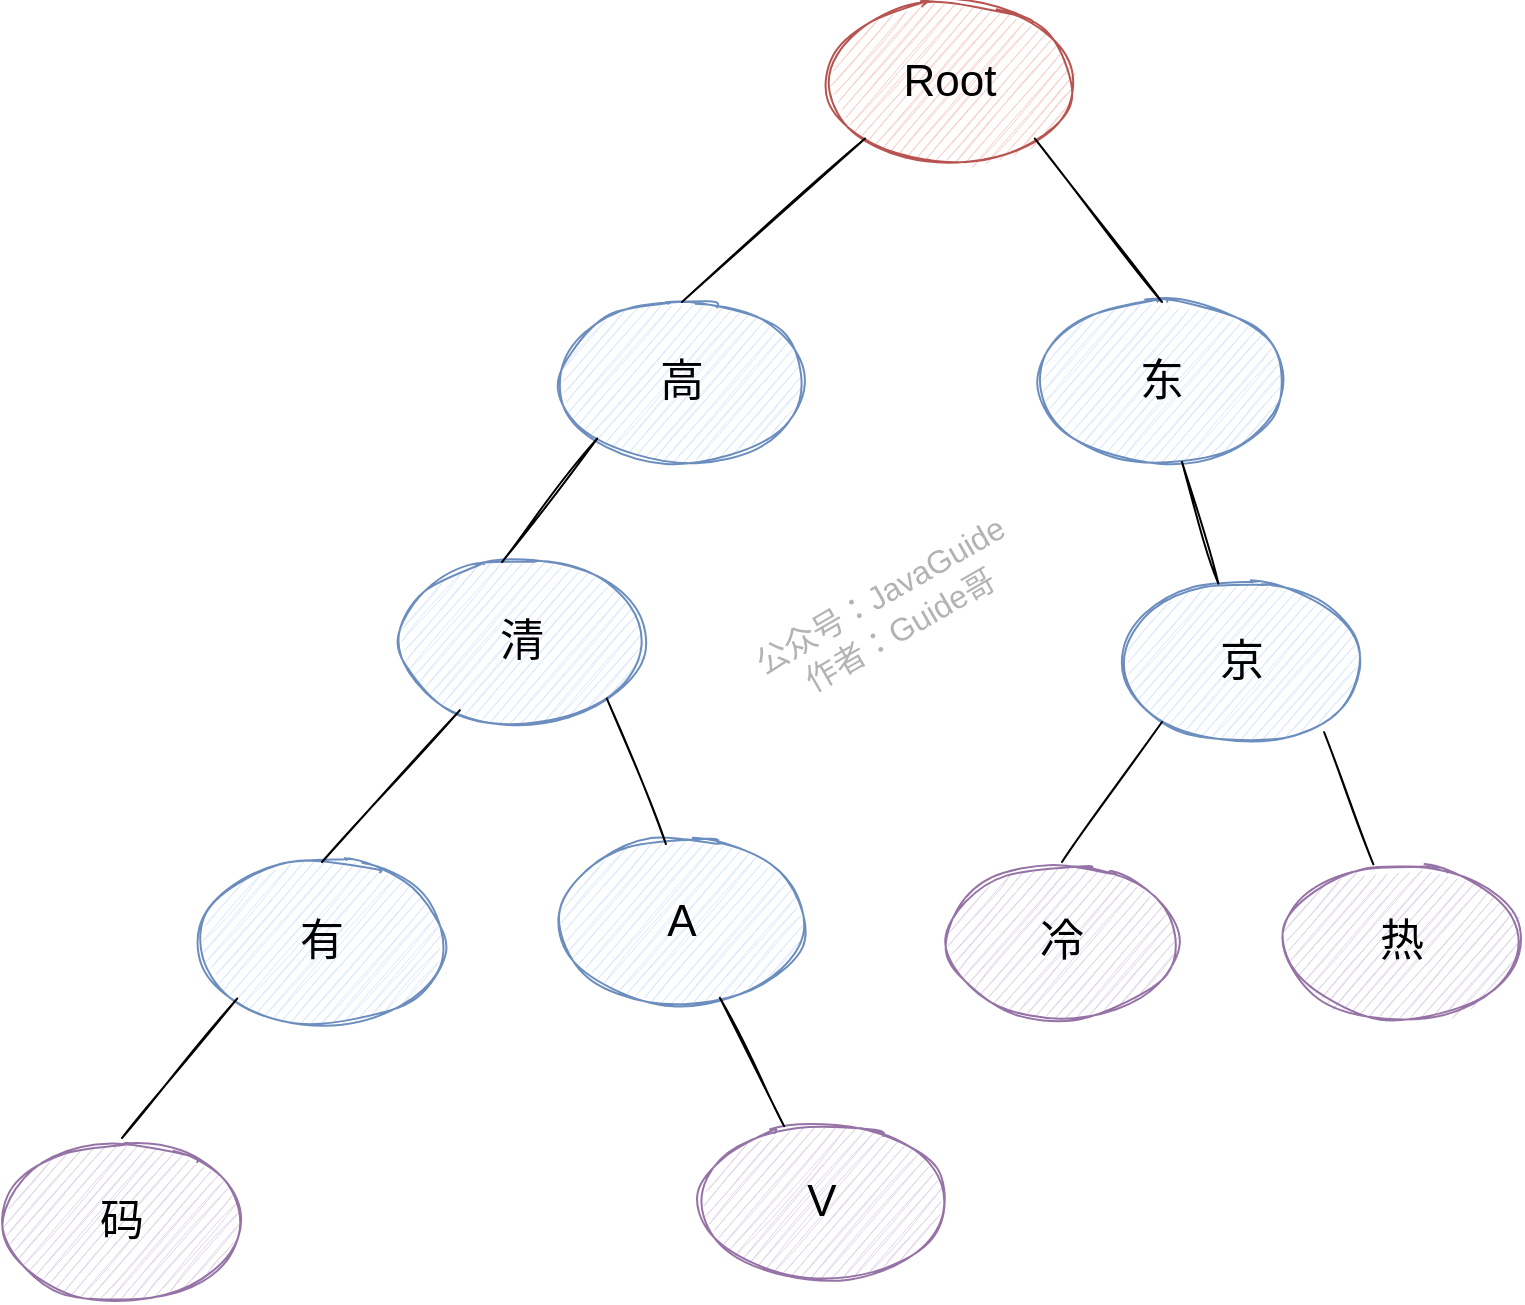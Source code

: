 <mxfile version="13.4.5" type="device"><diagram id="F1ZqUBVQB0ptfqIP5Zs4" name="Page-1"><mxGraphModel dx="1933" dy="997" grid="1" gridSize="10" guides="1" tooltips="1" connect="1" arrows="1" fold="1" page="1" pageScale="1" pageWidth="827" pageHeight="1169" math="0" shadow="0"><root><mxCell id="0"/><mxCell id="1" parent="0"/><mxCell id="cTd8YGojOANdN_w-GwUn-1" value="Root" style="ellipse;whiteSpace=wrap;html=1;fontSize=22;fillColor=#f8cecc;strokeColor=#b85450;shadow=0;sketch=1;" parent="1" vertex="1"><mxGeometry x="294" y="210" width="120" height="80" as="geometry"/></mxCell><mxCell id="cTd8YGojOANdN_w-GwUn-2" value="高" style="ellipse;whiteSpace=wrap;html=1;fontSize=22;fillColor=#dae8fc;strokeColor=#6c8ebf;shadow=0;sketch=1;" parent="1" vertex="1"><mxGeometry x="160" y="360" width="120" height="80" as="geometry"/></mxCell><mxCell id="cTd8YGojOANdN_w-GwUn-3" value="东" style="ellipse;whiteSpace=wrap;html=1;fontSize=22;fillColor=#dae8fc;strokeColor=#6c8ebf;shadow=0;sketch=1;" parent="1" vertex="1"><mxGeometry x="400" y="360" width="120" height="80" as="geometry"/></mxCell><mxCell id="cTd8YGojOANdN_w-GwUn-4" value="清" style="ellipse;whiteSpace=wrap;html=1;fontSize=22;fillColor=#dae8fc;strokeColor=#6c8ebf;shadow=0;sketch=1;" parent="1" vertex="1"><mxGeometry x="80" y="490" width="120" height="80" as="geometry"/></mxCell><mxCell id="cTd8YGojOANdN_w-GwUn-5" value="有" style="ellipse;whiteSpace=wrap;html=1;fontSize=22;fillColor=#dae8fc;strokeColor=#6c8ebf;shadow=0;sketch=1;" parent="1" vertex="1"><mxGeometry x="-20" y="640" width="120" height="80" as="geometry"/></mxCell><mxCell id="cTd8YGojOANdN_w-GwUn-6" value="A" style="ellipse;whiteSpace=wrap;html=1;fontSize=22;fillColor=#dae8fc;strokeColor=#6c8ebf;shadow=0;sketch=1;" parent="1" vertex="1"><mxGeometry x="160" y="630" width="120" height="80" as="geometry"/></mxCell><mxCell id="cTd8YGojOANdN_w-GwUn-9" value="V" style="ellipse;whiteSpace=wrap;html=1;fontSize=22;fillColor=#e1d5e7;strokeColor=#9673a6;shadow=0;sketch=1;" parent="1" vertex="1"><mxGeometry x="230" y="770" width="120" height="80" as="geometry"/></mxCell><mxCell id="cTd8YGojOANdN_w-GwUn-10" value="码" style="ellipse;whiteSpace=wrap;html=1;fontSize=22;fillColor=#e1d5e7;strokeColor=#9673a6;shadow=0;sketch=1;" parent="1" vertex="1"><mxGeometry x="-120" y="780" width="120" height="80" as="geometry"/></mxCell><mxCell id="cTd8YGojOANdN_w-GwUn-11" value="京" style="ellipse;whiteSpace=wrap;html=1;fontSize=22;fillColor=#dae8fc;strokeColor=#6c8ebf;shadow=0;sketch=1;" parent="1" vertex="1"><mxGeometry x="440" y="500" width="120" height="80" as="geometry"/></mxCell><mxCell id="cTd8YGojOANdN_w-GwUn-13" value="" style="endArrow=none;html=1;fontSize=22;entryX=0;entryY=1;entryDx=0;entryDy=0;exitX=0.5;exitY=0;exitDx=0;exitDy=0;shadow=0;sketch=1;" parent="1" source="cTd8YGojOANdN_w-GwUn-2" target="cTd8YGojOANdN_w-GwUn-1" edge="1"><mxGeometry width="50" height="50" relative="1" as="geometry"><mxPoint x="300" y="360" as="sourcePoint"/><mxPoint x="350" y="310" as="targetPoint"/></mxGeometry></mxCell><mxCell id="cTd8YGojOANdN_w-GwUn-14" value="" style="endArrow=none;html=1;fontSize=22;entryX=0;entryY=1;entryDx=0;entryDy=0;exitX=0.417;exitY=0;exitDx=0;exitDy=0;exitPerimeter=0;shadow=0;sketch=1;" parent="1" source="cTd8YGojOANdN_w-GwUn-4" target="cTd8YGojOANdN_w-GwUn-2" edge="1"><mxGeometry width="50" height="50" relative="1" as="geometry"><mxPoint x="60" y="460" as="sourcePoint"/><mxPoint x="110" y="410" as="targetPoint"/></mxGeometry></mxCell><mxCell id="cTd8YGojOANdN_w-GwUn-15" value="" style="endArrow=none;html=1;fontSize=22;exitX=0.5;exitY=0;exitDx=0;exitDy=0;shadow=0;sketch=1;" parent="1" source="cTd8YGojOANdN_w-GwUn-5" target="cTd8YGojOANdN_w-GwUn-4" edge="1"><mxGeometry width="50" height="50" relative="1" as="geometry"><mxPoint x="20" y="610" as="sourcePoint"/><mxPoint x="70" y="560" as="targetPoint"/></mxGeometry></mxCell><mxCell id="cTd8YGojOANdN_w-GwUn-16" value="" style="endArrow=none;html=1;fontSize=22;entryX=0;entryY=1;entryDx=0;entryDy=0;shadow=0;sketch=1;" parent="1" target="cTd8YGojOANdN_w-GwUn-5" edge="1"><mxGeometry width="50" height="50" relative="1" as="geometry"><mxPoint x="-60" y="778" as="sourcePoint"/><mxPoint x="7.258" y="709.996" as="targetPoint"/></mxGeometry></mxCell><mxCell id="cTd8YGojOANdN_w-GwUn-17" value="" style="endArrow=none;html=1;fontSize=22;entryX=1;entryY=1;entryDx=0;entryDy=0;exitX=0.433;exitY=0.013;exitDx=0;exitDy=0;exitPerimeter=0;shadow=0;sketch=1;" parent="1" source="cTd8YGojOANdN_w-GwUn-6" target="cTd8YGojOANdN_w-GwUn-4" edge="1"><mxGeometry width="50" height="50" relative="1" as="geometry"><mxPoint x="250" y="620" as="sourcePoint"/><mxPoint x="300" y="570" as="targetPoint"/></mxGeometry></mxCell><mxCell id="cTd8YGojOANdN_w-GwUn-18" value="" style="endArrow=none;html=1;fontSize=22;shadow=0;sketch=1;" parent="1" source="cTd8YGojOANdN_w-GwUn-9" target="cTd8YGojOANdN_w-GwUn-6" edge="1"><mxGeometry width="50" height="50" relative="1" as="geometry"><mxPoint x="350" y="760" as="sourcePoint"/><mxPoint x="400" y="710" as="targetPoint"/></mxGeometry></mxCell><mxCell id="cTd8YGojOANdN_w-GwUn-19" value="" style="endArrow=none;html=1;fontSize=22;entryX=1;entryY=1;entryDx=0;entryDy=0;exitX=0.5;exitY=0;exitDx=0;exitDy=0;shadow=0;sketch=1;" parent="1" source="cTd8YGojOANdN_w-GwUn-3" target="cTd8YGojOANdN_w-GwUn-1" edge="1"><mxGeometry width="50" height="50" relative="1" as="geometry"><mxPoint x="570" y="370" as="sourcePoint"/><mxPoint x="620" y="320" as="targetPoint"/></mxGeometry></mxCell><mxCell id="cTd8YGojOANdN_w-GwUn-20" value="" style="endArrow=none;html=1;fontSize=22;entryX=1;entryY=1;entryDx=0;entryDy=0;shadow=0;sketch=1;" parent="1" source="cTd8YGojOANdN_w-GwUn-11" edge="1"><mxGeometry width="50" height="50" relative="1" as="geometry"><mxPoint x="533.57" y="521.72" as="sourcePoint"/><mxPoint x="469.996" y="440.004" as="targetPoint"/></mxGeometry></mxCell><mxCell id="cTd8YGojOANdN_w-GwUn-21" value="热" style="ellipse;whiteSpace=wrap;html=1;fontSize=22;fillColor=#e1d5e7;strokeColor=#9673a6;shadow=0;sketch=1;" parent="1" vertex="1"><mxGeometry x="520" y="640" width="120" height="80" as="geometry"/></mxCell><mxCell id="cTd8YGojOANdN_w-GwUn-22" value="" style="endArrow=none;html=1;fontSize=22;entryX=0.842;entryY=0.938;entryDx=0;entryDy=0;shadow=0;sketch=1;entryPerimeter=0;" parent="1" source="cTd8YGojOANdN_w-GwUn-21" edge="1" target="cTd8YGojOANdN_w-GwUn-11"><mxGeometry width="50" height="50" relative="1" as="geometry"><mxPoint x="573.57" y="661.72" as="sourcePoint"/><mxPoint x="509.996" y="580.004" as="targetPoint"/></mxGeometry></mxCell><mxCell id="cTd8YGojOANdN_w-GwUn-23" value="公众号：JavaGuide&lt;br style=&quot;font-size: 16px;&quot;&gt;作者：Guide哥" style="text;html=1;strokeColor=none;fillColor=none;align=center;verticalAlign=middle;whiteSpace=wrap;rounded=0;labelBackgroundColor=none;fontSize=16;fontColor=#B3B3B3;rotation=-30;sketch=1;" parent="1" vertex="1"><mxGeometry x="234" y="510" width="180" height="10" as="geometry"/></mxCell><mxCell id="eqjhFlUMUEQl-emJo4xd-1" value="冷" style="ellipse;whiteSpace=wrap;html=1;fontSize=22;fillColor=#e1d5e7;strokeColor=#9673a6;shadow=0;sketch=1;" vertex="1" parent="1"><mxGeometry x="350" y="640" width="120" height="80" as="geometry"/></mxCell><mxCell id="eqjhFlUMUEQl-emJo4xd-2" value="" style="endArrow=none;html=1;fontSize=22;shadow=0;sketch=1;exitX=0.5;exitY=0;exitDx=0;exitDy=0;" edge="1" parent="1" source="eqjhFlUMUEQl-emJo4xd-1"><mxGeometry width="50" height="50" relative="1" as="geometry"><mxPoint x="420" y="632" as="sourcePoint"/><mxPoint x="460" y="570" as="targetPoint"/></mxGeometry></mxCell></root></mxGraphModel></diagram></mxfile>